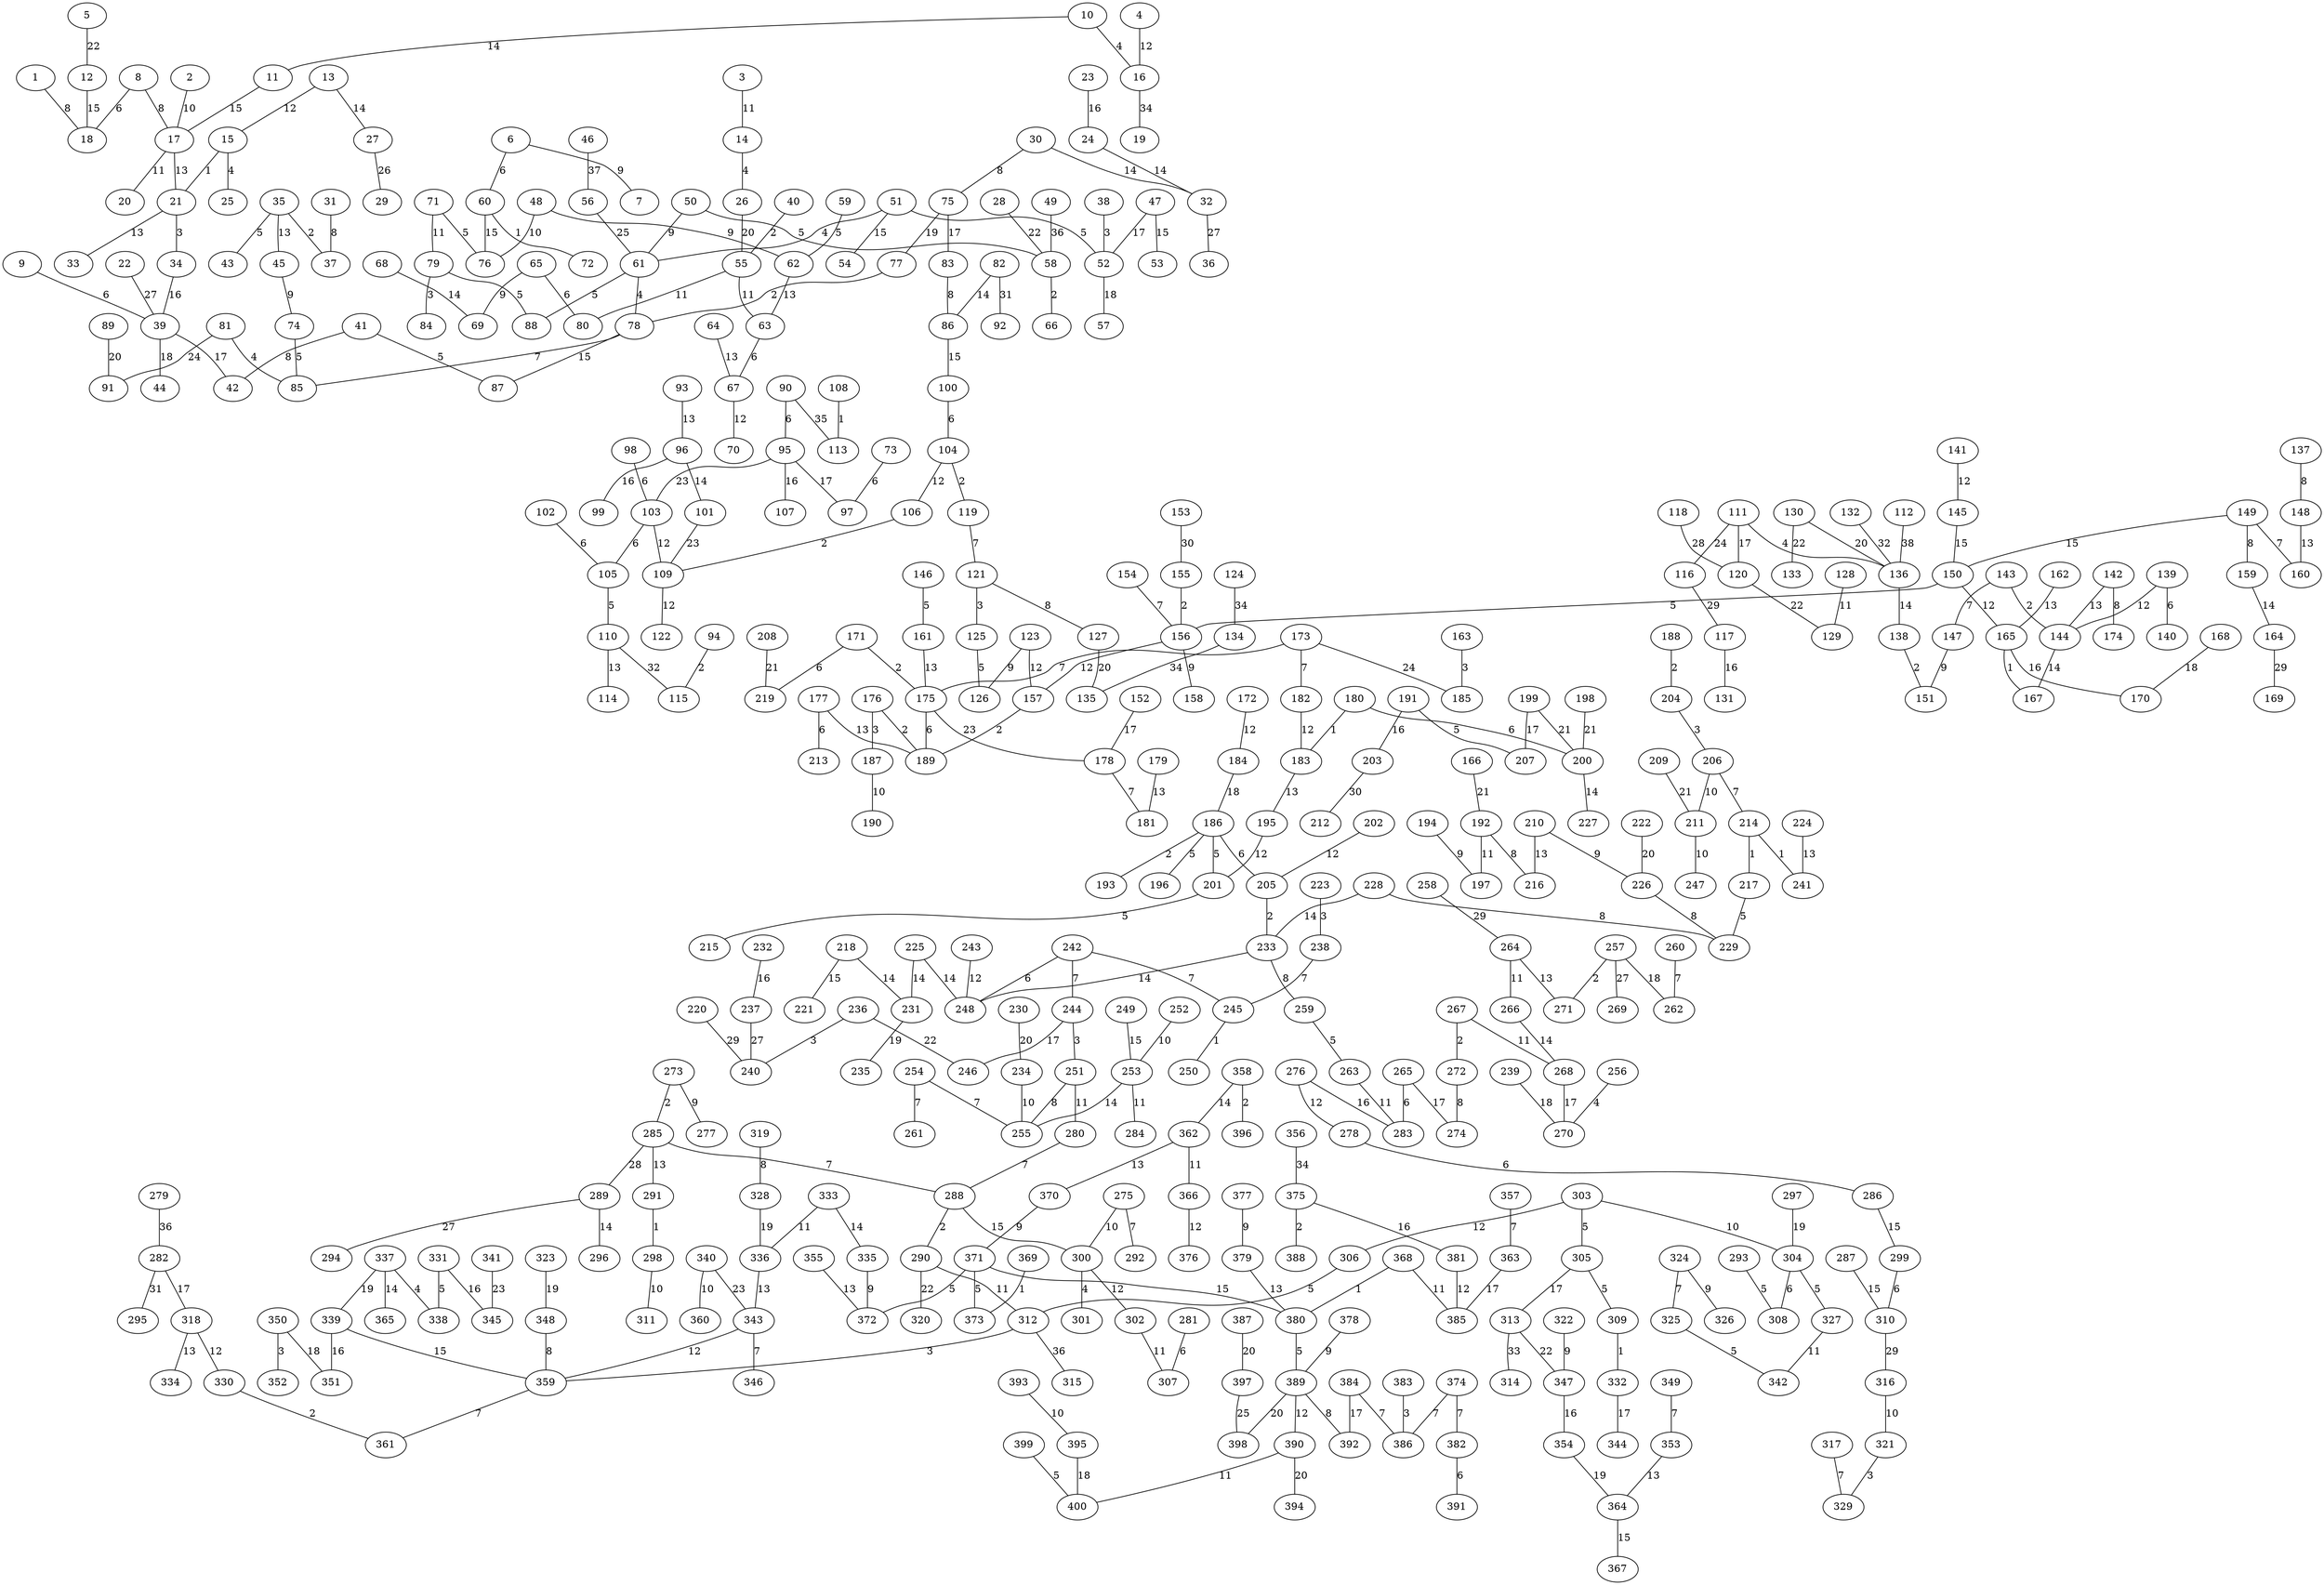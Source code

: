graph G {
    "1" [label="1"];
    "2" [label="2"];
    "3" [label="3"];
    "4" [label="4"];
    "5" [label="5"];
    "6" [label="6"];
    "7" [label="7"];
    "8" [label="8"];
    "9" [label="9"];
    "10" [label="10"];
    "11" [label="11"];
    "12" [label="12"];
    "13" [label="13"];
    "14" [label="14"];
    "15" [label="15"];
    "16" [label="16"];
    "17" [label="17"];
    "18" [label="18"];
    "19" [label="19"];
    "20" [label="20"];
    "21" [label="21"];
    "22" [label="22"];
    "23" [label="23"];
    "24" [label="24"];
    "25" [label="25"];
    "26" [label="26"];
    "27" [label="27"];
    "28" [label="28"];
    "29" [label="29"];
    "30" [label="30"];
    "31" [label="31"];
    "32" [label="32"];
    "33" [label="33"];
    "34" [label="34"];
    "35" [label="35"];
    "36" [label="36"];
    "37" [label="37"];
    "38" [label="38"];
    "39" [label="39"];
    "40" [label="40"];
    "41" [label="41"];
    "42" [label="42"];
    "43" [label="43"];
    "44" [label="44"];
    "45" [label="45"];
    "46" [label="46"];
    "47" [label="47"];
    "48" [label="48"];
    "49" [label="49"];
    "50" [label="50"];
    "51" [label="51"];
    "52" [label="52"];
    "53" [label="53"];
    "54" [label="54"];
    "55" [label="55"];
    "56" [label="56"];
    "57" [label="57"];
    "58" [label="58"];
    "59" [label="59"];
    "60" [label="60"];
    "61" [label="61"];
    "62" [label="62"];
    "63" [label="63"];
    "64" [label="64"];
    "65" [label="65"];
    "66" [label="66"];
    "67" [label="67"];
    "68" [label="68"];
    "69" [label="69"];
    "70" [label="70"];
    "71" [label="71"];
    "72" [label="72"];
    "73" [label="73"];
    "74" [label="74"];
    "75" [label="75"];
    "76" [label="76"];
    "77" [label="77"];
    "78" [label="78"];
    "79" [label="79"];
    "80" [label="80"];
    "81" [label="81"];
    "82" [label="82"];
    "83" [label="83"];
    "84" [label="84"];
    "85" [label="85"];
    "86" [label="86"];
    "87" [label="87"];
    "88" [label="88"];
    "89" [label="89"];
    "90" [label="90"];
    "91" [label="91"];
    "92" [label="92"];
    "93" [label="93"];
    "94" [label="94"];
    "95" [label="95"];
    "96" [label="96"];
    "97" [label="97"];
    "98" [label="98"];
    "99" [label="99"];
    "100" [label="100"];
    "101" [label="101"];
    "102" [label="102"];
    "103" [label="103"];
    "104" [label="104"];
    "105" [label="105"];
    "106" [label="106"];
    "107" [label="107"];
    "108" [label="108"];
    "109" [label="109"];
    "110" [label="110"];
    "111" [label="111"];
    "112" [label="112"];
    "113" [label="113"];
    "114" [label="114"];
    "115" [label="115"];
    "116" [label="116"];
    "117" [label="117"];
    "118" [label="118"];
    "119" [label="119"];
    "120" [label="120"];
    "121" [label="121"];
    "122" [label="122"];
    "123" [label="123"];
    "124" [label="124"];
    "125" [label="125"];
    "126" [label="126"];
    "127" [label="127"];
    "128" [label="128"];
    "129" [label="129"];
    "130" [label="130"];
    "131" [label="131"];
    "132" [label="132"];
    "133" [label="133"];
    "134" [label="134"];
    "135" [label="135"];
    "136" [label="136"];
    "137" [label="137"];
    "138" [label="138"];
    "139" [label="139"];
    "140" [label="140"];
    "141" [label="141"];
    "142" [label="142"];
    "143" [label="143"];
    "144" [label="144"];
    "145" [label="145"];
    "146" [label="146"];
    "147" [label="147"];
    "148" [label="148"];
    "149" [label="149"];
    "150" [label="150"];
    "151" [label="151"];
    "152" [label="152"];
    "153" [label="153"];
    "154" [label="154"];
    "155" [label="155"];
    "156" [label="156"];
    "157" [label="157"];
    "158" [label="158"];
    "159" [label="159"];
    "160" [label="160"];
    "161" [label="161"];
    "162" [label="162"];
    "163" [label="163"];
    "164" [label="164"];
    "165" [label="165"];
    "166" [label="166"];
    "167" [label="167"];
    "168" [label="168"];
    "169" [label="169"];
    "170" [label="170"];
    "171" [label="171"];
    "172" [label="172"];
    "173" [label="173"];
    "174" [label="174"];
    "175" [label="175"];
    "176" [label="176"];
    "177" [label="177"];
    "178" [label="178"];
    "179" [label="179"];
    "180" [label="180"];
    "181" [label="181"];
    "182" [label="182"];
    "183" [label="183"];
    "184" [label="184"];
    "185" [label="185"];
    "186" [label="186"];
    "187" [label="187"];
    "188" [label="188"];
    "189" [label="189"];
    "190" [label="190"];
    "191" [label="191"];
    "192" [label="192"];
    "193" [label="193"];
    "194" [label="194"];
    "195" [label="195"];
    "196" [label="196"];
    "197" [label="197"];
    "198" [label="198"];
    "199" [label="199"];
    "200" [label="200"];
    "201" [label="201"];
    "202" [label="202"];
    "203" [label="203"];
    "204" [label="204"];
    "205" [label="205"];
    "206" [label="206"];
    "207" [label="207"];
    "208" [label="208"];
    "209" [label="209"];
    "210" [label="210"];
    "211" [label="211"];
    "212" [label="212"];
    "213" [label="213"];
    "214" [label="214"];
    "215" [label="215"];
    "216" [label="216"];
    "217" [label="217"];
    "218" [label="218"];
    "219" [label="219"];
    "220" [label="220"];
    "221" [label="221"];
    "222" [label="222"];
    "223" [label="223"];
    "224" [label="224"];
    "225" [label="225"];
    "226" [label="226"];
    "227" [label="227"];
    "228" [label="228"];
    "229" [label="229"];
    "230" [label="230"];
    "231" [label="231"];
    "232" [label="232"];
    "233" [label="233"];
    "234" [label="234"];
    "235" [label="235"];
    "236" [label="236"];
    "237" [label="237"];
    "238" [label="238"];
    "239" [label="239"];
    "240" [label="240"];
    "241" [label="241"];
    "242" [label="242"];
    "243" [label="243"];
    "244" [label="244"];
    "245" [label="245"];
    "246" [label="246"];
    "247" [label="247"];
    "248" [label="248"];
    "249" [label="249"];
    "250" [label="250"];
    "251" [label="251"];
    "252" [label="252"];
    "253" [label="253"];
    "254" [label="254"];
    "255" [label="255"];
    "256" [label="256"];
    "257" [label="257"];
    "258" [label="258"];
    "259" [label="259"];
    "260" [label="260"];
    "261" [label="261"];
    "262" [label="262"];
    "263" [label="263"];
    "264" [label="264"];
    "265" [label="265"];
    "266" [label="266"];
    "267" [label="267"];
    "268" [label="268"];
    "269" [label="269"];
    "270" [label="270"];
    "271" [label="271"];
    "272" [label="272"];
    "273" [label="273"];
    "274" [label="274"];
    "275" [label="275"];
    "276" [label="276"];
    "277" [label="277"];
    "278" [label="278"];
    "279" [label="279"];
    "280" [label="280"];
    "281" [label="281"];
    "282" [label="282"];
    "283" [label="283"];
    "284" [label="284"];
    "285" [label="285"];
    "286" [label="286"];
    "287" [label="287"];
    "288" [label="288"];
    "289" [label="289"];
    "290" [label="290"];
    "291" [label="291"];
    "292" [label="292"];
    "293" [label="293"];
    "294" [label="294"];
    "295" [label="295"];
    "296" [label="296"];
    "297" [label="297"];
    "298" [label="298"];
    "299" [label="299"];
    "300" [label="300"];
    "301" [label="301"];
    "302" [label="302"];
    "303" [label="303"];
    "304" [label="304"];
    "305" [label="305"];
    "306" [label="306"];
    "307" [label="307"];
    "308" [label="308"];
    "309" [label="309"];
    "310" [label="310"];
    "311" [label="311"];
    "312" [label="312"];
    "313" [label="313"];
    "314" [label="314"];
    "315" [label="315"];
    "316" [label="316"];
    "317" [label="317"];
    "318" [label="318"];
    "319" [label="319"];
    "320" [label="320"];
    "321" [label="321"];
    "322" [label="322"];
    "323" [label="323"];
    "324" [label="324"];
    "325" [label="325"];
    "326" [label="326"];
    "327" [label="327"];
    "328" [label="328"];
    "329" [label="329"];
    "330" [label="330"];
    "331" [label="331"];
    "332" [label="332"];
    "333" [label="333"];
    "334" [label="334"];
    "335" [label="335"];
    "336" [label="336"];
    "337" [label="337"];
    "338" [label="338"];
    "339" [label="339"];
    "340" [label="340"];
    "341" [label="341"];
    "342" [label="342"];
    "343" [label="343"];
    "344" [label="344"];
    "345" [label="345"];
    "346" [label="346"];
    "347" [label="347"];
    "348" [label="348"];
    "349" [label="349"];
    "350" [label="350"];
    "351" [label="351"];
    "352" [label="352"];
    "353" [label="353"];
    "354" [label="354"];
    "355" [label="355"];
    "356" [label="356"];
    "357" [label="357"];
    "358" [label="358"];
    "359" [label="359"];
    "360" [label="360"];
    "361" [label="361"];
    "362" [label="362"];
    "363" [label="363"];
    "364" [label="364"];
    "365" [label="365"];
    "366" [label="366"];
    "367" [label="367"];
    "368" [label="368"];
    "369" [label="369"];
    "370" [label="370"];
    "371" [label="371"];
    "372" [label="372"];
    "373" [label="373"];
    "374" [label="374"];
    "375" [label="375"];
    "376" [label="376"];
    "377" [label="377"];
    "378" [label="378"];
    "379" [label="379"];
    "380" [label="380"];
    "381" [label="381"];
    "382" [label="382"];
    "383" [label="383"];
    "384" [label="384"];
    "385" [label="385"];
    "386" [label="386"];
    "387" [label="387"];
    "388" [label="388"];
    "389" [label="389"];
    "390" [label="390"];
    "391" [label="391"];
    "392" [label="392"];
    "393" [label="393"];
    "394" [label="394"];
    "395" [label="395"];
    "396" [label="396"];
    "397" [label="397"];
    "398" [label="398"];
    "399" [label="399"];
    "400" [label="400"];
    "112" -- "136" [label="38", color=black];
    "46" -- "56" [label="37", color=black];
    "49" -- "58" [label="36", color=black];
    "279" -- "282" [label="36", color=black];
    "312" -- "315" [label="36", color=black];
    "90" -- "113" [label="35", color=black];
    "16" -- "19" [label="34", color=black];
    "124" -- "134" [label="34", color=black];
    "134" -- "135" [label="34", color=black];
    "356" -- "375" [label="34", color=black];
    "313" -- "314" [label="33", color=black];
    "110" -- "115" [label="32", color=black];
    "132" -- "136" [label="32", color=black];
    "82" -- "92" [label="31", color=black];
    "282" -- "295" [label="31", color=black];
    "153" -- "155" [label="30", color=black];
    "203" -- "212" [label="30", color=black];
    "116" -- "117" [label="29", color=black];
    "164" -- "169" [label="29", color=black];
    "220" -- "240" [label="29", color=black];
    "258" -- "264" [label="29", color=black];
    "310" -- "316" [label="29", color=black];
    "118" -- "120" [label="28", color=black];
    "285" -- "289" [label="28", color=black];
    "22" -- "39" [label="27", color=black];
    "32" -- "36" [label="27", color=black];
    "237" -- "240" [label="27", color=black];
    "257" -- "269" [label="27", color=black];
    "289" -- "294" [label="27", color=black];
    "27" -- "29" [label="26", color=black];
    "56" -- "61" [label="25", color=black];
    "397" -- "398" [label="25", color=black];
    "81" -- "91" [label="24", color=black];
    "111" -- "116" [label="24", color=black];
    "173" -- "185" [label="24", color=black];
    "95" -- "103" [label="23", color=black];
    "101" -- "109" [label="23", color=black];
    "175" -- "178" [label="23", color=black];
    "340" -- "343" [label="23", color=black];
    "341" -- "345" [label="23", color=black];
    "5" -- "12" [label="22", color=black];
    "28" -- "58" [label="22", color=black];
    "120" -- "129" [label="22", color=black];
    "130" -- "133" [label="22", color=black];
    "236" -- "246" [label="22", color=black];
    "290" -- "320" [label="22", color=black];
    "313" -- "347" [label="22", color=black];
    "166" -- "192" [label="21", color=black];
    "198" -- "200" [label="21", color=black];
    "199" -- "200" [label="21", color=black];
    "208" -- "219" [label="21", color=black];
    "209" -- "211" [label="21", color=black];
    "26" -- "55" [label="20", color=black];
    "89" -- "91" [label="20", color=black];
    "127" -- "135" [label="20", color=black];
    "130" -- "136" [label="20", color=black];
    "222" -- "226" [label="20", color=black];
    "230" -- "234" [label="20", color=black];
    "387" -- "397" [label="20", color=black];
    "389" -- "398" [label="20", color=black];
    "390" -- "394" [label="20", color=black];
    "75" -- "77" [label="19", color=black];
    "231" -- "235" [label="19", color=black];
    "297" -- "304" [label="19", color=black];
    "323" -- "348" [label="19", color=black];
    "328" -- "336" [label="19", color=black];
    "337" -- "339" [label="19", color=black];
    "354" -- "364" [label="19", color=black];
    "39" -- "44" [label="18", color=black];
    "52" -- "57" [label="18", color=black];
    "168" -- "170" [label="18", color=black];
    "184" -- "186" [label="18", color=black];
    "239" -- "270" [label="18", color=black];
    "257" -- "262" [label="18", color=black];
    "350" -- "351" [label="18", color=black];
    "395" -- "400" [label="18", color=black];
    "39" -- "42" [label="17", color=black];
    "47" -- "52" [label="17", color=black];
    "75" -- "83" [label="17", color=black];
    "95" -- "97" [label="17", color=black];
    "111" -- "120" [label="17", color=black];
    "152" -- "178" [label="17", color=black];
    "199" -- "207" [label="17", color=black];
    "244" -- "246" [label="17", color=black];
    "265" -- "274" [label="17", color=black];
    "268" -- "270" [label="17", color=black];
    "282" -- "318" [label="17", color=black];
    "305" -- "313" [label="17", color=black];
    "332" -- "344" [label="17", color=black];
    "363" -- "385" [label="17", color=black];
    "384" -- "392" [label="17", color=black];
    "23" -- "24" [label="16", color=black];
    "34" -- "39" [label="16", color=black];
    "95" -- "107" [label="16", color=black];
    "96" -- "99" [label="16", color=black];
    "117" -- "131" [label="16", color=black];
    "165" -- "170" [label="16", color=black];
    "191" -- "203" [label="16", color=black];
    "232" -- "237" [label="16", color=black];
    "276" -- "283" [label="16", color=black];
    "331" -- "345" [label="16", color=black];
    "339" -- "351" [label="16", color=black];
    "347" -- "354" [label="16", color=black];
    "375" -- "381" [label="16", color=black];
    "11" -- "17" [label="15", color=black];
    "12" -- "18" [label="15", color=black];
    "47" -- "53" [label="15", color=black];
    "51" -- "54" [label="15", color=black];
    "60" -- "76" [label="15", color=black];
    "78" -- "87" [label="15", color=black];
    "86" -- "100" [label="15", color=black];
    "145" -- "150" [label="15", color=black];
    "149" -- "150" [label="15", color=black];
    "218" -- "221" [label="15", color=black];
    "249" -- "253" [label="15", color=black];
    "286" -- "299" [label="15", color=black];
    "287" -- "310" [label="15", color=black];
    "288" -- "300" [label="15", color=black];
    "339" -- "359" [label="15", color=black];
    "364" -- "367" [label="15", color=black];
    "371" -- "380" [label="15", color=black];
    "10" -- "11" [label="14", color=black];
    "13" -- "27" [label="14", color=black];
    "24" -- "32" [label="14", color=black];
    "30" -- "32" [label="14", color=black];
    "68" -- "69" [label="14", color=black];
    "82" -- "86" [label="14", color=black];
    "96" -- "101" [label="14", color=black];
    "136" -- "138" [label="14", color=black];
    "144" -- "167" [label="14", color=black];
    "159" -- "164" [label="14", color=black];
    "200" -- "227" [label="14", color=black];
    "218" -- "231" [label="14", color=black];
    "225" -- "231" [label="14", color=black];
    "225" -- "248" [label="14", color=black];
    "228" -- "233" [label="14", color=black];
    "233" -- "248" [label="14", color=black];
    "253" -- "255" [label="14", color=black];
    "266" -- "268" [label="14", color=black];
    "289" -- "296" [label="14", color=black];
    "333" -- "335" [label="14", color=black];
    "337" -- "365" [label="14", color=black];
    "358" -- "362" [label="14", color=black];
    "17" -- "21" [label="13", color=black];
    "21" -- "33" [label="13", color=black];
    "35" -- "45" [label="13", color=black];
    "62" -- "63" [label="13", color=black];
    "64" -- "67" [label="13", color=black];
    "93" -- "96" [label="13", color=black];
    "110" -- "114" [label="13", color=black];
    "142" -- "144" [label="13", color=black];
    "148" -- "160" [label="13", color=black];
    "161" -- "175" [label="13", color=black];
    "162" -- "165" [label="13", color=black];
    "177" -- "189" [label="13", color=black];
    "179" -- "181" [label="13", color=black];
    "183" -- "195" [label="13", color=black];
    "210" -- "216" [label="13", color=black];
    "224" -- "241" [label="13", color=black];
    "264" -- "271" [label="13", color=black];
    "285" -- "291" [label="13", color=black];
    "318" -- "334" [label="13", color=black];
    "336" -- "343" [label="13", color=black];
    "353" -- "364" [label="13", color=black];
    "355" -- "372" [label="13", color=black];
    "362" -- "370" [label="13", color=black];
    "379" -- "380" [label="13", color=black];
    "4" -- "16" [label="12", color=black];
    "13" -- "15" [label="12", color=black];
    "67" -- "70" [label="12", color=black];
    "103" -- "109" [label="12", color=black];
    "104" -- "106" [label="12", color=black];
    "109" -- "122" [label="12", color=black];
    "123" -- "157" [label="12", color=black];
    "139" -- "144" [label="12", color=black];
    "141" -- "145" [label="12", color=black];
    "150" -- "165" [label="12", color=black];
    "156" -- "157" [label="12", color=black];
    "172" -- "184" [label="12", color=black];
    "182" -- "183" [label="12", color=black];
    "195" -- "201" [label="12", color=black];
    "202" -- "205" [label="12", color=black];
    "243" -- "248" [label="12", color=black];
    "276" -- "278" [label="12", color=black];
    "300" -- "302" [label="12", color=black];
    "303" -- "306" [label="12", color=black];
    "318" -- "330" [label="12", color=black];
    "343" -- "359" [label="12", color=black];
    "366" -- "376" [label="12", color=black];
    "381" -- "385" [label="12", color=black];
    "389" -- "390" [label="12", color=black];
    "3" -- "14" [label="11", color=black];
    "17" -- "20" [label="11", color=black];
    "55" -- "63" [label="11", color=black];
    "55" -- "80" [label="11", color=black];
    "71" -- "79" [label="11", color=black];
    "128" -- "129" [label="11", color=black];
    "192" -- "197" [label="11", color=black];
    "251" -- "280" [label="11", color=black];
    "253" -- "284" [label="11", color=black];
    "263" -- "283" [label="11", color=black];
    "264" -- "266" [label="11", color=black];
    "267" -- "268" [label="11", color=black];
    "290" -- "312" [label="11", color=black];
    "302" -- "307" [label="11", color=black];
    "327" -- "342" [label="11", color=black];
    "333" -- "336" [label="11", color=black];
    "362" -- "366" [label="11", color=black];
    "368" -- "385" [label="11", color=black];
    "390" -- "400" [label="11", color=black];
    "2" -- "17" [label="10", color=black];
    "48" -- "76" [label="10", color=black];
    "187" -- "190" [label="10", color=black];
    "206" -- "211" [label="10", color=black];
    "211" -- "247" [label="10", color=black];
    "234" -- "255" [label="10", color=black];
    "252" -- "253" [label="10", color=black];
    "275" -- "300" [label="10", color=black];
    "298" -- "311" [label="10", color=black];
    "303" -- "304" [label="10", color=black];
    "316" -- "321" [label="10", color=black];
    "340" -- "360" [label="10", color=black];
    "393" -- "395" [label="10", color=black];
    "6" -- "7" [label="9", color=black];
    "45" -- "74" [label="9", color=black];
    "48" -- "62" [label="9", color=black];
    "50" -- "61" [label="9", color=black];
    "65" -- "69" [label="9", color=black];
    "123" -- "126" [label="9", color=black];
    "147" -- "151" [label="9", color=black];
    "156" -- "158" [label="9", color=black];
    "194" -- "197" [label="9", color=black];
    "210" -- "226" [label="9", color=black];
    "273" -- "277" [label="9", color=black];
    "322" -- "347" [label="9", color=black];
    "324" -- "326" [label="9", color=black];
    "335" -- "372" [label="9", color=black];
    "370" -- "371" [label="9", color=black];
    "377" -- "379" [label="9", color=black];
    "378" -- "389" [label="9", color=black];
    "1" -- "18" [label="8", color=black];
    "8" -- "17" [label="8", color=black];
    "30" -- "75" [label="8", color=black];
    "31" -- "37" [label="8", color=black];
    "41" -- "42" [label="8", color=black];
    "83" -- "86" [label="8", color=black];
    "121" -- "127" [label="8", color=black];
    "137" -- "148" [label="8", color=black];
    "142" -- "174" [label="8", color=black];
    "149" -- "159" [label="8", color=black];
    "192" -- "216" [label="8", color=black];
    "226" -- "229" [label="8", color=black];
    "228" -- "229" [label="8", color=black];
    "233" -- "259" [label="8", color=black];
    "251" -- "255" [label="8", color=black];
    "272" -- "274" [label="8", color=black];
    "319" -- "328" [label="8", color=black];
    "348" -- "359" [label="8", color=black];
    "389" -- "392" [label="8", color=black];
    "78" -- "85" [label="7", color=black];
    "119" -- "121" [label="7", color=black];
    "143" -- "147" [label="7", color=black];
    "149" -- "160" [label="7", color=black];
    "154" -- "156" [label="7", color=black];
    "173" -- "175" [label="7", color=black];
    "173" -- "182" [label="7", color=black];
    "178" -- "181" [label="7", color=black];
    "206" -- "214" [label="7", color=black];
    "238" -- "245" [label="7", color=black];
    "242" -- "244" [label="7", color=black];
    "242" -- "245" [label="7", color=black];
    "254" -- "255" [label="7", color=black];
    "254" -- "261" [label="7", color=black];
    "260" -- "262" [label="7", color=black];
    "275" -- "292" [label="7", color=black];
    "280" -- "288" [label="7", color=black];
    "285" -- "288" [label="7", color=black];
    "317" -- "329" [label="7", color=black];
    "324" -- "325" [label="7", color=black];
    "343" -- "346" [label="7", color=black];
    "349" -- "353" [label="7", color=black];
    "357" -- "363" [label="7", color=black];
    "359" -- "361" [label="7", color=black];
    "374" -- "382" [label="7", color=black];
    "374" -- "386" [label="7", color=black];
    "384" -- "386" [label="7", color=black];
    "6" -- "60" [label="6", color=black];
    "8" -- "18" [label="6", color=black];
    "9" -- "39" [label="6", color=black];
    "63" -- "67" [label="6", color=black];
    "65" -- "80" [label="6", color=black];
    "73" -- "97" [label="6", color=black];
    "90" -- "95" [label="6", color=black];
    "98" -- "103" [label="6", color=black];
    "100" -- "104" [label="6", color=black];
    "102" -- "105" [label="6", color=black];
    "103" -- "105" [label="6", color=black];
    "139" -- "140" [label="6", color=black];
    "171" -- "219" [label="6", color=black];
    "175" -- "189" [label="6", color=black];
    "177" -- "213" [label="6", color=black];
    "180" -- "200" [label="6", color=black];
    "186" -- "205" [label="6", color=black];
    "242" -- "248" [label="6", color=black];
    "265" -- "283" [label="6", color=black];
    "278" -- "286" [label="6", color=black];
    "281" -- "307" [label="6", color=black];
    "299" -- "310" [label="6", color=black];
    "304" -- "308" [label="6", color=black];
    "382" -- "391" [label="6", color=black];
    "35" -- "43" [label="5", color=black];
    "41" -- "87" [label="5", color=black];
    "50" -- "58" [label="5", color=black];
    "51" -- "52" [label="5", color=black];
    "59" -- "62" [label="5", color=black];
    "61" -- "88" [label="5", color=black];
    "71" -- "76" [label="5", color=black];
    "74" -- "85" [label="5", color=black];
    "79" -- "88" [label="5", color=black];
    "105" -- "110" [label="5", color=black];
    "125" -- "126" [label="5", color=black];
    "146" -- "161" [label="5", color=black];
    "150" -- "156" [label="5", color=black];
    "186" -- "196" [label="5", color=black];
    "186" -- "201" [label="5", color=black];
    "191" -- "207" [label="5", color=black];
    "201" -- "215" [label="5", color=black];
    "217" -- "229" [label="5", color=black];
    "259" -- "263" [label="5", color=black];
    "293" -- "308" [label="5", color=black];
    "303" -- "305" [label="5", color=black];
    "304" -- "327" [label="5", color=black];
    "305" -- "309" [label="5", color=black];
    "306" -- "312" [label="5", color=black];
    "325" -- "342" [label="5", color=black];
    "331" -- "338" [label="5", color=black];
    "371" -- "372" [label="5", color=black];
    "371" -- "373" [label="5", color=black];
    "380" -- "389" [label="5", color=black];
    "399" -- "400" [label="5", color=black];
    "10" -- "16" [label="4", color=black];
    "14" -- "26" [label="4", color=black];
    "15" -- "25" [label="4", color=black];
    "51" -- "61" [label="4", color=black];
    "61" -- "78" [label="4", color=black];
    "81" -- "85" [label="4", color=black];
    "111" -- "136" [label="4", color=black];
    "256" -- "270" [label="4", color=black];
    "300" -- "301" [label="4", color=black];
    "337" -- "338" [label="4", color=black];
    "21" -- "34" [label="3", color=black];
    "38" -- "52" [label="3", color=black];
    "79" -- "84" [label="3", color=black];
    "121" -- "125" [label="3", color=black];
    "163" -- "185" [label="3", color=black];
    "176" -- "187" [label="3", color=black];
    "204" -- "206" [label="3", color=black];
    "223" -- "238" [label="3", color=black];
    "236" -- "240" [label="3", color=black];
    "244" -- "251" [label="3", color=black];
    "312" -- "359" [label="3", color=black];
    "321" -- "329" [label="3", color=black];
    "350" -- "352" [label="3", color=black];
    "383" -- "386" [label="3", color=black];
    "35" -- "37" [label="2", color=black];
    "40" -- "55" [label="2", color=black];
    "58" -- "66" [label="2", color=black];
    "77" -- "78" [label="2", color=black];
    "94" -- "115" [label="2", color=black];
    "104" -- "119" [label="2", color=black];
    "106" -- "109" [label="2", color=black];
    "138" -- "151" [label="2", color=black];
    "143" -- "144" [label="2", color=black];
    "155" -- "156" [label="2", color=black];
    "157" -- "189" [label="2", color=black];
    "171" -- "175" [label="2", color=black];
    "176" -- "189" [label="2", color=black];
    "186" -- "193" [label="2", color=black];
    "188" -- "204" [label="2", color=black];
    "205" -- "233" [label="2", color=black];
    "257" -- "271" [label="2", color=black];
    "267" -- "272" [label="2", color=black];
    "273" -- "285" [label="2", color=black];
    "288" -- "290" [label="2", color=black];
    "330" -- "361" [label="2", color=black];
    "358" -- "396" [label="2", color=black];
    "375" -- "388" [label="2", color=black];
    "15" -- "21" [label="1", color=black];
    "60" -- "72" [label="1", color=black];
    "108" -- "113" [label="1", color=black];
    "165" -- "167" [label="1", color=black];
    "180" -- "183" [label="1", color=black];
    "214" -- "217" [label="1", color=black];
    "214" -- "241" [label="1", color=black];
    "245" -- "250" [label="1", color=black];
    "291" -- "298" [label="1", color=black];
    "309" -- "332" [label="1", color=black];
    "368" -- "380" [label="1", color=black];
    "369" -- "373" [label="1", color=black];
}
